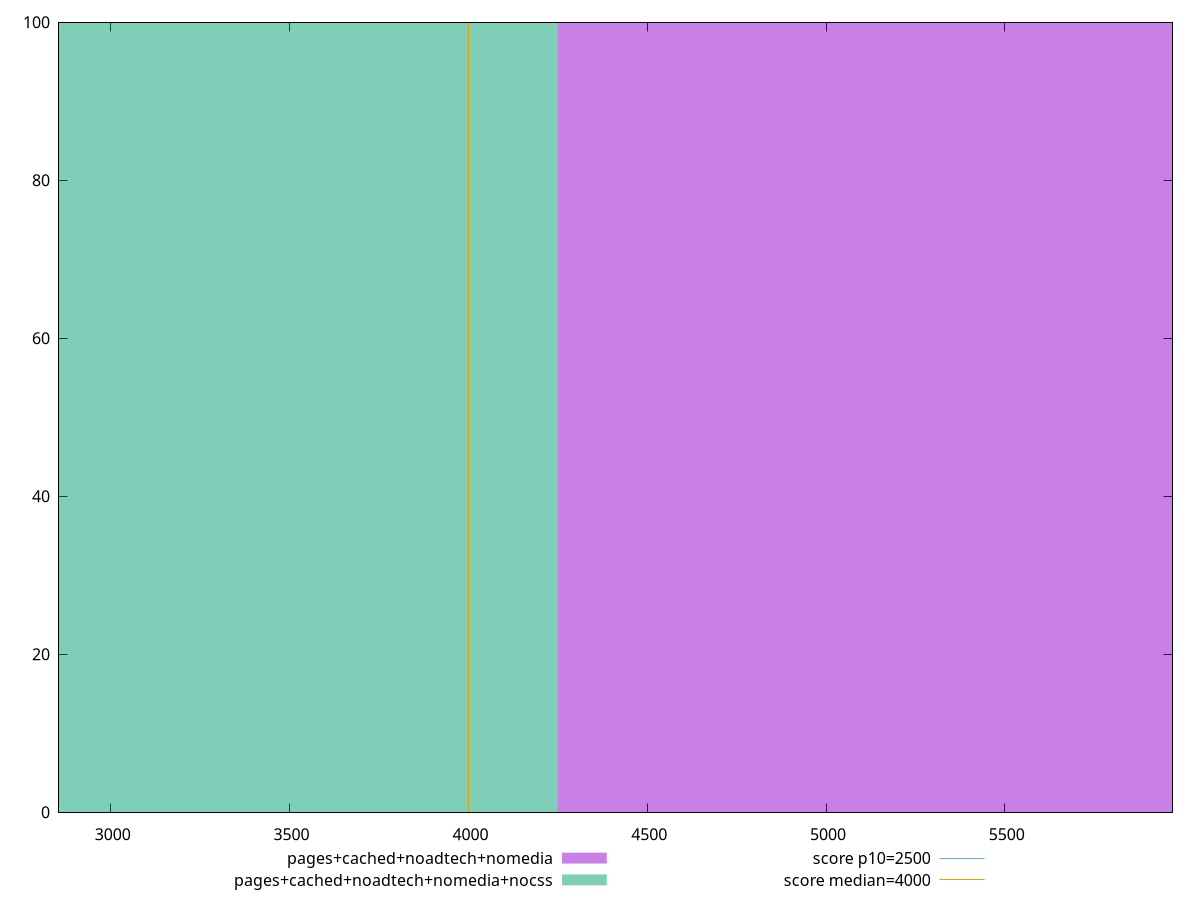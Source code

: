 reset

$pagesCachedNoadtechNomedia <<EOF
5664.421259232398 100
EOF

$pagesCachedNoadtechNomediaNocss <<EOF
2832.210629616199 100
EOF

set key outside below
set boxwidth 2832.210629616199
set xrange [2855.359500000001:5968.698000000004]
set yrange [0:100]
set trange [0:100]
set style fill transparent solid 0.5 noborder

set parametric
set terminal svg size 640, 500 enhanced background rgb 'white'
set output "report_00025_2021-02-22T21:38:55.199Z/largest-contentful-paint/comparison/histogram/3_vs_4.svg"

plot $pagesCachedNoadtechNomedia title "pages+cached+noadtech+nomedia" with boxes, \
     $pagesCachedNoadtechNomediaNocss title "pages+cached+noadtech+nomedia+nocss" with boxes, \
     2500,t title "score p10=2500", \
     4000,t title "score median=4000"

reset
